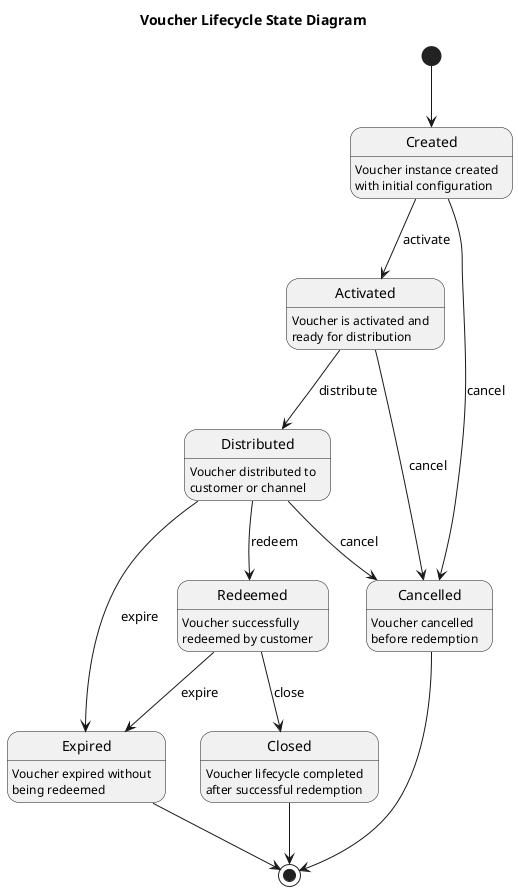 @startuml
title Voucher Lifecycle State Diagram

[*] --> Created

state Created {
  Created : Voucher instance created
  Created : with initial configuration
}

state Activated {
  Activated : Voucher is activated and
  Activated : ready for distribution
}

state Distributed {
  Distributed : Voucher distributed to
  Distributed : customer or channel
}

state Redeemed {
  Redeemed : Voucher successfully
  Redeemed : redeemed by customer
}

state Closed {
  Closed : Voucher lifecycle completed
  Closed : after successful redemption
}

state Cancelled {
  Cancelled : Voucher cancelled
  Cancelled : before redemption
}

state Expired {
  Expired : Voucher expired without
  Expired : being redeemed
}

Created --> Activated : activate
Created --> Cancelled : cancel

Activated --> Distributed : distribute
Activated --> Cancelled : cancel

Distributed --> Redeemed : redeem
Distributed --> Expired : expire
Distributed --> Cancelled : cancel

Redeemed --> Closed : close
Redeemed --> Expired : expire

Cancelled --> [*]
Expired --> [*]
Closed --> [*]

@enduml